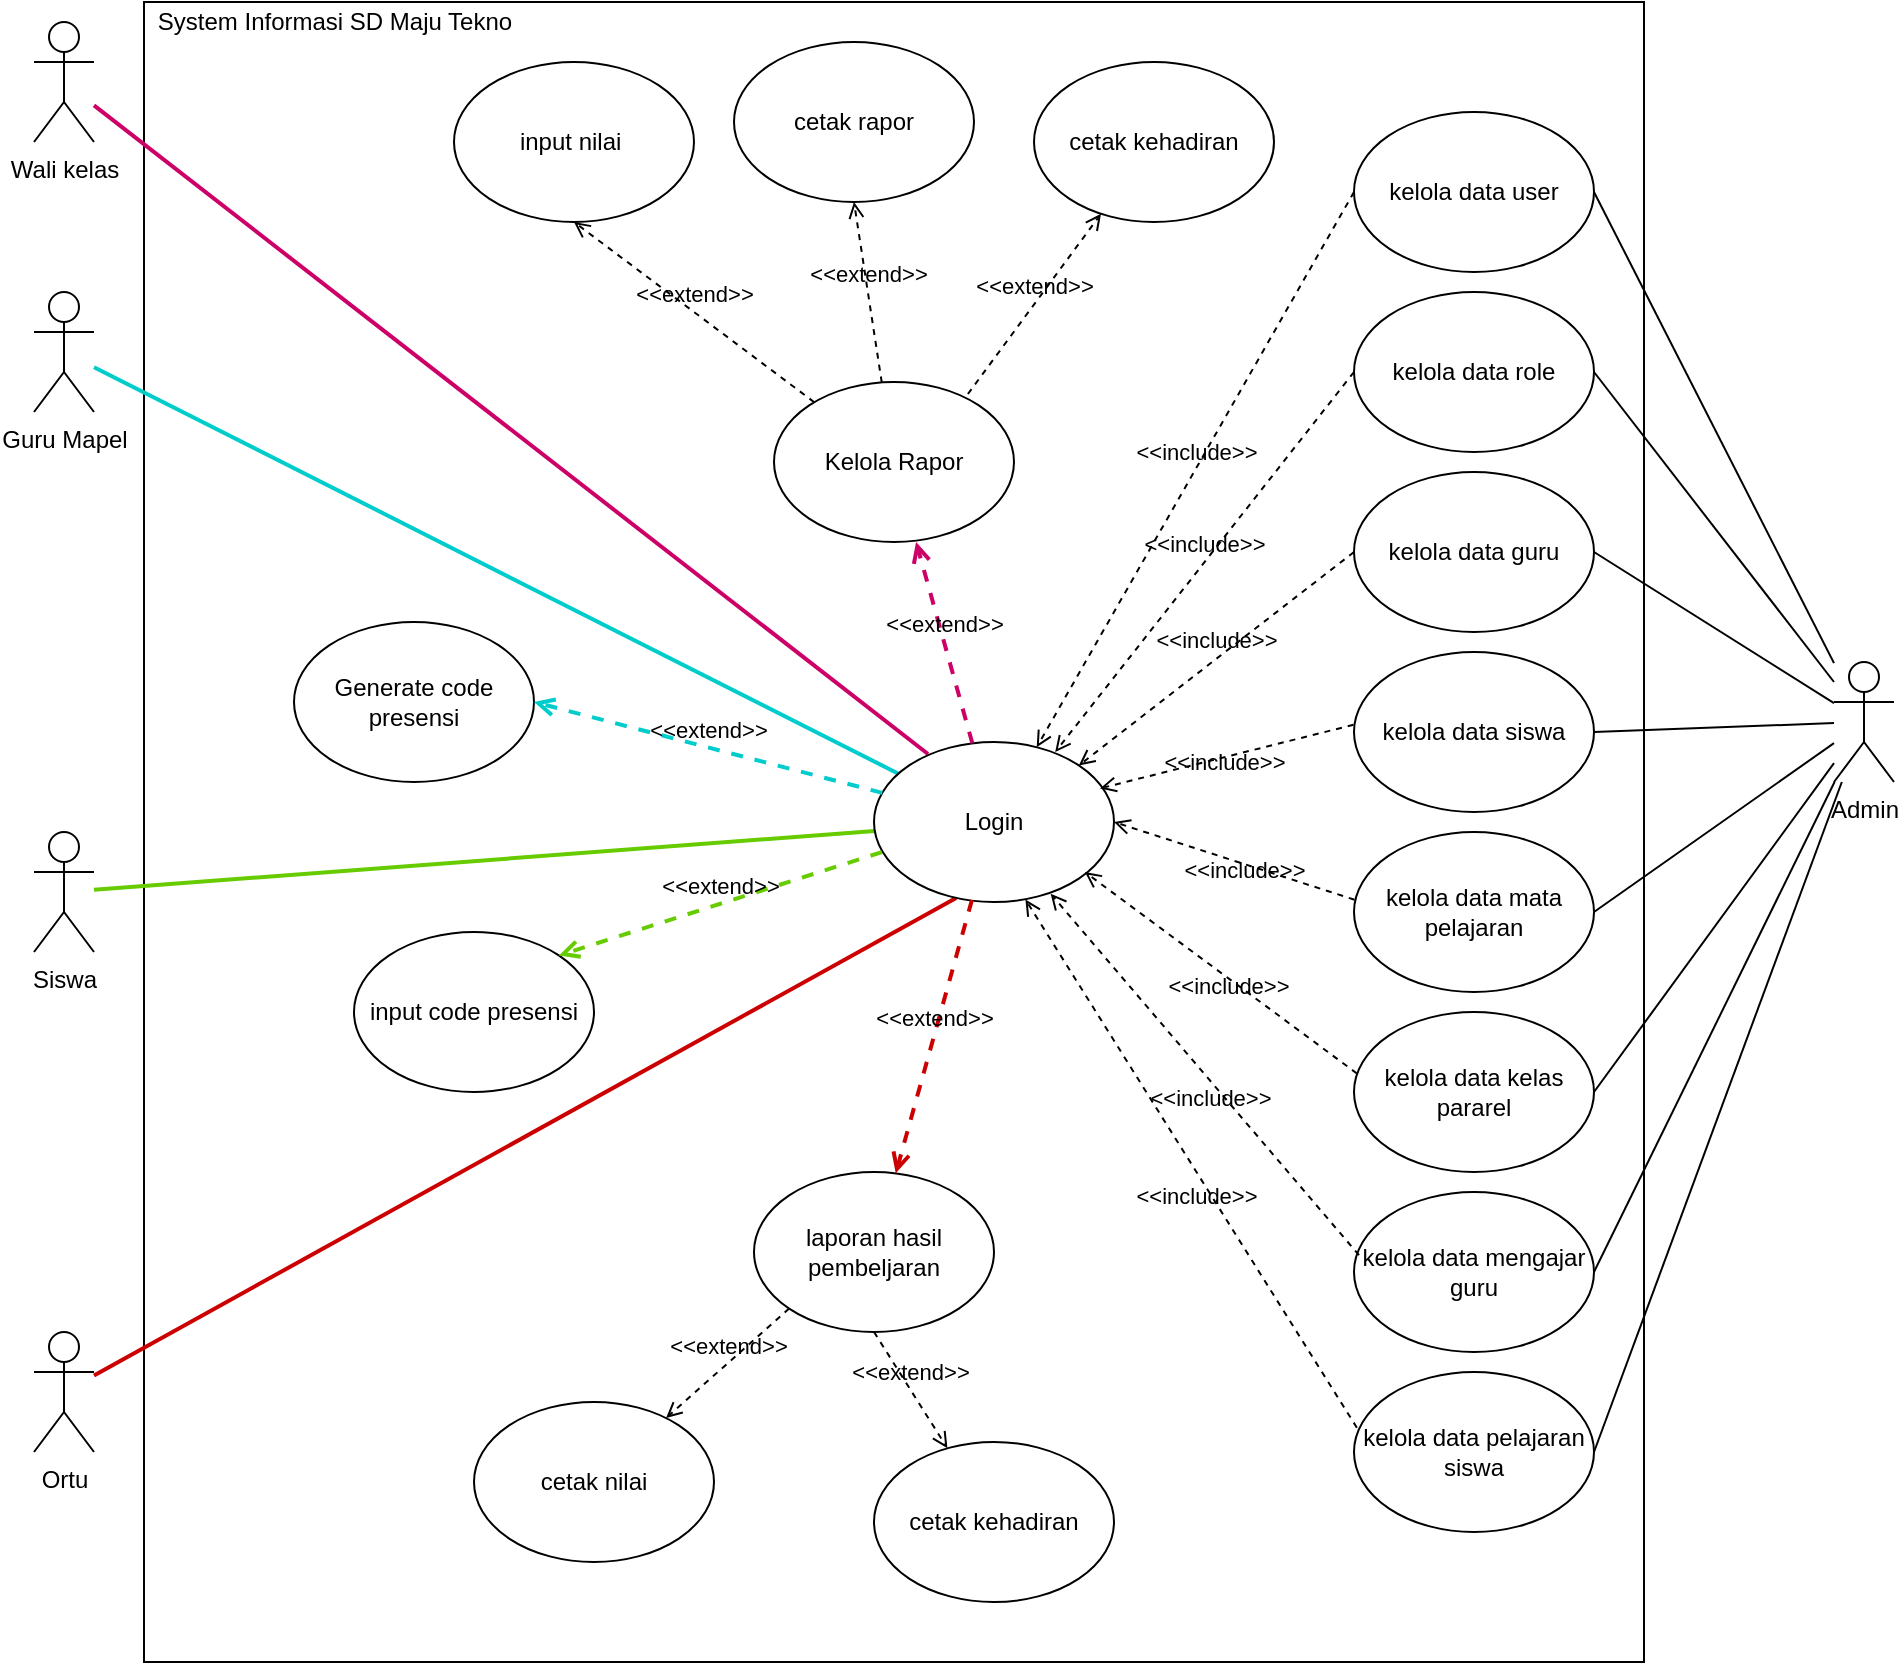 <mxfile version="17.4.2" type="device"><diagram id="woH3wH18WoTnTKkoPZty" name="Page-1"><mxGraphModel dx="1736" dy="1182" grid="1" gridSize="10" guides="1" tooltips="1" connect="1" arrows="1" fold="1" page="1" pageScale="1" pageWidth="827" pageHeight="1169" math="0" shadow="0"><root><mxCell id="0"/><mxCell id="1" parent="0"/><mxCell id="XqbESRyOLDh8-EFBSCtG-9" value="" style="rounded=0;whiteSpace=wrap;html=1;" parent="1" vertex="1"><mxGeometry x="145" y="80" width="750" height="830" as="geometry"/></mxCell><mxCell id="XqbESRyOLDh8-EFBSCtG-11" style="rounded=0;orthogonalLoop=1;jettySize=auto;html=1;endArrow=none;endFill=0;entryX=1;entryY=0.5;entryDx=0;entryDy=0;" parent="1" source="XqbESRyOLDh8-EFBSCtG-1" target="XqbESRyOLDh8-EFBSCtG-10" edge="1"><mxGeometry relative="1" as="geometry"/></mxCell><mxCell id="XqbESRyOLDh8-EFBSCtG-20" style="edgeStyle=none;rounded=0;orthogonalLoop=1;jettySize=auto;html=1;entryX=1;entryY=0.5;entryDx=0;entryDy=0;endArrow=none;endFill=0;" parent="1" target="XqbESRyOLDh8-EFBSCtG-13" edge="1"><mxGeometry relative="1" as="geometry"><mxPoint x="990" y="420" as="sourcePoint"/></mxGeometry></mxCell><mxCell id="XqbESRyOLDh8-EFBSCtG-21" style="edgeStyle=none;rounded=0;orthogonalLoop=1;jettySize=auto;html=1;entryX=1;entryY=0.5;entryDx=0;entryDy=0;endArrow=none;endFill=0;" parent="1" source="XqbESRyOLDh8-EFBSCtG-1" target="XqbESRyOLDh8-EFBSCtG-14" edge="1"><mxGeometry relative="1" as="geometry"/></mxCell><mxCell id="XqbESRyOLDh8-EFBSCtG-22" style="edgeStyle=none;rounded=0;orthogonalLoop=1;jettySize=auto;html=1;entryX=1;entryY=0.5;entryDx=0;entryDy=0;endArrow=none;endFill=0;" parent="1" source="XqbESRyOLDh8-EFBSCtG-1" target="XqbESRyOLDh8-EFBSCtG-15" edge="1"><mxGeometry relative="1" as="geometry"/></mxCell><mxCell id="XqbESRyOLDh8-EFBSCtG-23" style="edgeStyle=none;rounded=0;orthogonalLoop=1;jettySize=auto;html=1;entryX=1;entryY=0.5;entryDx=0;entryDy=0;endArrow=none;endFill=0;" parent="1" source="XqbESRyOLDh8-EFBSCtG-1" target="XqbESRyOLDh8-EFBSCtG-16" edge="1"><mxGeometry relative="1" as="geometry"/></mxCell><mxCell id="XqbESRyOLDh8-EFBSCtG-24" style="edgeStyle=none;rounded=0;orthogonalLoop=1;jettySize=auto;html=1;entryX=1;entryY=0.5;entryDx=0;entryDy=0;endArrow=none;endFill=0;" parent="1" source="XqbESRyOLDh8-EFBSCtG-1" target="XqbESRyOLDh8-EFBSCtG-18" edge="1"><mxGeometry relative="1" as="geometry"/></mxCell><mxCell id="XqbESRyOLDh8-EFBSCtG-25" style="edgeStyle=none;rounded=0;orthogonalLoop=1;jettySize=auto;html=1;entryX=1;entryY=0.5;entryDx=0;entryDy=0;endArrow=none;endFill=0;" parent="1" source="XqbESRyOLDh8-EFBSCtG-1" target="XqbESRyOLDh8-EFBSCtG-17" edge="1"><mxGeometry relative="1" as="geometry"/></mxCell><mxCell id="XqbESRyOLDh8-EFBSCtG-27" style="edgeStyle=none;rounded=0;orthogonalLoop=1;jettySize=auto;html=1;entryX=1;entryY=0.5;entryDx=0;entryDy=0;endArrow=none;endFill=0;" parent="1" source="XqbESRyOLDh8-EFBSCtG-1" target="XqbESRyOLDh8-EFBSCtG-19" edge="1"><mxGeometry relative="1" as="geometry"/></mxCell><mxCell id="XqbESRyOLDh8-EFBSCtG-1" value="Admin" style="shape=umlActor;verticalLabelPosition=bottom;verticalAlign=top;html=1;outlineConnect=0;" parent="1" vertex="1"><mxGeometry x="990" y="410" width="30" height="60" as="geometry"/></mxCell><mxCell id="oXKcjlspWWDet1itsPVO-31" style="edgeStyle=none;rounded=0;orthogonalLoop=1;jettySize=auto;html=1;endArrow=none;endFill=0;strokeColor=#00CCCC;strokeWidth=2;" edge="1" parent="1" source="XqbESRyOLDh8-EFBSCtG-2" target="XqbESRyOLDh8-EFBSCtG-12"><mxGeometry relative="1" as="geometry"/></mxCell><mxCell id="XqbESRyOLDh8-EFBSCtG-2" value="Guru Mapel" style="shape=umlActor;verticalLabelPosition=bottom;verticalAlign=top;html=1;outlineConnect=0;" parent="1" vertex="1"><mxGeometry x="90" y="225" width="30" height="60" as="geometry"/></mxCell><mxCell id="oXKcjlspWWDet1itsPVO-21" style="rounded=0;orthogonalLoop=1;jettySize=auto;html=1;entryX=0.225;entryY=0.075;entryDx=0;entryDy=0;endArrow=none;endFill=0;entryPerimeter=0;strokeColor=#CC0066;strokeWidth=2;" edge="1" parent="1" source="XqbESRyOLDh8-EFBSCtG-3" target="XqbESRyOLDh8-EFBSCtG-12"><mxGeometry relative="1" as="geometry"/></mxCell><mxCell id="XqbESRyOLDh8-EFBSCtG-3" value="Wali kelas" style="shape=umlActor;verticalLabelPosition=bottom;verticalAlign=top;html=1;outlineConnect=0;" parent="1" vertex="1"><mxGeometry x="90" y="90" width="30" height="60" as="geometry"/></mxCell><mxCell id="oXKcjlspWWDet1itsPVO-34" style="edgeStyle=none;rounded=0;orthogonalLoop=1;jettySize=auto;html=1;endArrow=none;endFill=0;strokeWidth=2;strokeColor=#66CC00;" edge="1" parent="1" source="XqbESRyOLDh8-EFBSCtG-4" target="XqbESRyOLDh8-EFBSCtG-12"><mxGeometry relative="1" as="geometry"/></mxCell><mxCell id="XqbESRyOLDh8-EFBSCtG-4" value="Siswa" style="shape=umlActor;verticalLabelPosition=bottom;verticalAlign=top;html=1;outlineConnect=0;" parent="1" vertex="1"><mxGeometry x="90" y="495" width="30" height="60" as="geometry"/></mxCell><mxCell id="oXKcjlspWWDet1itsPVO-40" style="edgeStyle=none;rounded=0;orthogonalLoop=1;jettySize=auto;html=1;entryX=0.342;entryY=0.975;entryDx=0;entryDy=0;entryPerimeter=0;endArrow=none;endFill=0;strokeColor=#CC0000;strokeWidth=2;" edge="1" parent="1" source="XqbESRyOLDh8-EFBSCtG-8" target="XqbESRyOLDh8-EFBSCtG-12"><mxGeometry relative="1" as="geometry"><mxPoint x="120" y="750" as="sourcePoint"/></mxGeometry></mxCell><mxCell id="XqbESRyOLDh8-EFBSCtG-8" value="Ortu" style="shape=umlActor;verticalLabelPosition=bottom;verticalAlign=top;html=1;outlineConnect=0;" parent="1" vertex="1"><mxGeometry x="90" y="745" width="30" height="60" as="geometry"/></mxCell><mxCell id="XqbESRyOLDh8-EFBSCtG-10" value="kelola data user" style="ellipse;whiteSpace=wrap;html=1;" parent="1" vertex="1"><mxGeometry x="750" y="135" width="120" height="80" as="geometry"/></mxCell><mxCell id="XqbESRyOLDh8-EFBSCtG-12" value="Login" style="ellipse;whiteSpace=wrap;html=1;" parent="1" vertex="1"><mxGeometry x="510" y="450" width="120" height="80" as="geometry"/></mxCell><mxCell id="XqbESRyOLDh8-EFBSCtG-13" value="kelola data role" style="ellipse;whiteSpace=wrap;html=1;" parent="1" vertex="1"><mxGeometry x="750" y="225" width="120" height="80" as="geometry"/></mxCell><mxCell id="XqbESRyOLDh8-EFBSCtG-14" value="kelola data guru" style="ellipse;whiteSpace=wrap;html=1;" parent="1" vertex="1"><mxGeometry x="750" y="315" width="120" height="80" as="geometry"/></mxCell><mxCell id="XqbESRyOLDh8-EFBSCtG-15" value="kelola data siswa" style="ellipse;whiteSpace=wrap;html=1;" parent="1" vertex="1"><mxGeometry x="750" y="405" width="120" height="80" as="geometry"/></mxCell><mxCell id="XqbESRyOLDh8-EFBSCtG-16" value="kelola data mata pelajaran" style="ellipse;whiteSpace=wrap;html=1;" parent="1" vertex="1"><mxGeometry x="750" y="495" width="120" height="80" as="geometry"/></mxCell><mxCell id="XqbESRyOLDh8-EFBSCtG-17" value="kelola data mengajar guru" style="ellipse;whiteSpace=wrap;html=1;" parent="1" vertex="1"><mxGeometry x="750" y="675" width="120" height="80" as="geometry"/></mxCell><mxCell id="XqbESRyOLDh8-EFBSCtG-18" value="kelola data kelas pararel" style="ellipse;whiteSpace=wrap;html=1;" parent="1" vertex="1"><mxGeometry x="750" y="585" width="120" height="80" as="geometry"/></mxCell><mxCell id="XqbESRyOLDh8-EFBSCtG-19" value="kelola data pelajaran siswa" style="ellipse;whiteSpace=wrap;html=1;" parent="1" vertex="1"><mxGeometry x="750" y="765" width="120" height="80" as="geometry"/></mxCell><mxCell id="oXKcjlspWWDet1itsPVO-1" value="&amp;lt;&amp;lt;include&amp;gt;&amp;gt;" style="html=1;verticalAlign=bottom;labelBackgroundColor=none;endArrow=open;endFill=0;dashed=1;rounded=0;exitX=0;exitY=0.5;exitDx=0;exitDy=0;" edge="1" parent="1" source="XqbESRyOLDh8-EFBSCtG-10" target="XqbESRyOLDh8-EFBSCtG-12"><mxGeometry width="160" relative="1" as="geometry"><mxPoint x="460" y="450" as="sourcePoint"/><mxPoint x="620" y="450" as="targetPoint"/></mxGeometry></mxCell><mxCell id="oXKcjlspWWDet1itsPVO-3" value="&amp;lt;&amp;lt;include&amp;gt;&amp;gt;" style="html=1;verticalAlign=bottom;labelBackgroundColor=none;endArrow=open;endFill=0;dashed=1;rounded=0;exitX=0;exitY=0.5;exitDx=0;exitDy=0;entryX=0.755;entryY=0.063;entryDx=0;entryDy=0;entryPerimeter=0;" edge="1" parent="1" source="XqbESRyOLDh8-EFBSCtG-13" target="XqbESRyOLDh8-EFBSCtG-12"><mxGeometry width="160" relative="1" as="geometry"><mxPoint x="700" y="160" as="sourcePoint"/><mxPoint x="594.136" y="451.126" as="targetPoint"/></mxGeometry></mxCell><mxCell id="oXKcjlspWWDet1itsPVO-4" value="&amp;lt;&amp;lt;include&amp;gt;&amp;gt;" style="html=1;verticalAlign=bottom;labelBackgroundColor=none;endArrow=open;endFill=0;dashed=1;rounded=0;exitX=0;exitY=0.5;exitDx=0;exitDy=0;entryX=1;entryY=0;entryDx=0;entryDy=0;" edge="1" parent="1" source="XqbESRyOLDh8-EFBSCtG-14" target="XqbESRyOLDh8-EFBSCtG-12"><mxGeometry width="160" relative="1" as="geometry"><mxPoint x="700" y="250" as="sourcePoint"/><mxPoint x="620" y="450" as="targetPoint"/></mxGeometry></mxCell><mxCell id="oXKcjlspWWDet1itsPVO-5" value="&amp;lt;&amp;lt;include&amp;gt;&amp;gt;" style="html=1;verticalAlign=bottom;labelBackgroundColor=none;endArrow=open;endFill=0;dashed=1;rounded=0;exitX=-0.002;exitY=0.455;exitDx=0;exitDy=0;entryX=0.942;entryY=0.29;entryDx=0;entryDy=0;exitPerimeter=0;entryPerimeter=0;" edge="1" parent="1" source="XqbESRyOLDh8-EFBSCtG-15" target="XqbESRyOLDh8-EFBSCtG-12"><mxGeometry x="0.071" y="11" width="160" relative="1" as="geometry"><mxPoint x="700" y="340" as="sourcePoint"/><mxPoint x="622.426" y="461.716" as="targetPoint"/><mxPoint as="offset"/></mxGeometry></mxCell><mxCell id="oXKcjlspWWDet1itsPVO-6" value="&amp;lt;&amp;lt;include&amp;gt;&amp;gt;" style="html=1;verticalAlign=bottom;labelBackgroundColor=none;endArrow=open;endFill=0;dashed=1;rounded=0;exitX=0.002;exitY=0.423;exitDx=0;exitDy=0;entryX=1;entryY=0.5;entryDx=0;entryDy=0;exitPerimeter=0;" edge="1" parent="1" source="XqbESRyOLDh8-EFBSCtG-16" target="XqbESRyOLDh8-EFBSCtG-12"><mxGeometry x="-0.144" y="11" width="160" relative="1" as="geometry"><mxPoint x="699.76" y="426.4" as="sourcePoint"/><mxPoint x="632.426" y="471.716" as="targetPoint"/><mxPoint as="offset"/></mxGeometry></mxCell><mxCell id="oXKcjlspWWDet1itsPVO-7" value="&amp;lt;&amp;lt;include&amp;gt;&amp;gt;" style="html=1;verticalAlign=bottom;labelBackgroundColor=none;endArrow=open;endFill=0;dashed=1;rounded=0;exitX=0.012;exitY=0.384;exitDx=0;exitDy=0;entryX=0.879;entryY=0.813;entryDx=0;entryDy=0;exitPerimeter=0;entryPerimeter=0;" edge="1" parent="1" source="XqbESRyOLDh8-EFBSCtG-18" target="XqbESRyOLDh8-EFBSCtG-12"><mxGeometry x="-0.144" y="11" width="160" relative="1" as="geometry"><mxPoint x="700.24" y="513.84" as="sourcePoint"/><mxPoint x="640" y="490" as="targetPoint"/><mxPoint as="offset"/></mxGeometry></mxCell><mxCell id="oXKcjlspWWDet1itsPVO-8" value="&amp;lt;&amp;lt;include&amp;gt;&amp;gt;" style="html=1;verticalAlign=bottom;labelBackgroundColor=none;endArrow=open;endFill=0;dashed=1;rounded=0;exitX=0.021;exitY=0.395;exitDx=0;exitDy=0;entryX=0.736;entryY=0.948;entryDx=0;entryDy=0;exitPerimeter=0;entryPerimeter=0;" edge="1" parent="1" source="XqbESRyOLDh8-EFBSCtG-17" target="XqbESRyOLDh8-EFBSCtG-12"><mxGeometry x="-0.144" y="11" width="160" relative="1" as="geometry"><mxPoint x="701.44" y="600.72" as="sourcePoint"/><mxPoint x="625.48" y="515.04" as="targetPoint"/><mxPoint as="offset"/></mxGeometry></mxCell><mxCell id="oXKcjlspWWDet1itsPVO-9" value="&amp;lt;&amp;lt;include&amp;gt;&amp;gt;" style="html=1;verticalAlign=bottom;labelBackgroundColor=none;endArrow=open;endFill=0;dashed=1;rounded=0;exitX=0.012;exitY=0.348;exitDx=0;exitDy=0;entryX=0.631;entryY=0.984;entryDx=0;entryDy=0;exitPerimeter=0;entryPerimeter=0;" edge="1" parent="1" source="XqbESRyOLDh8-EFBSCtG-19" target="XqbESRyOLDh8-EFBSCtG-12"><mxGeometry x="-0.144" y="11" width="160" relative="1" as="geometry"><mxPoint x="702.52" y="691.6" as="sourcePoint"/><mxPoint x="608.32" y="525.84" as="targetPoint"/><mxPoint as="offset"/></mxGeometry></mxCell><mxCell id="oXKcjlspWWDet1itsPVO-18" value="Kelola Rapor" style="ellipse;whiteSpace=wrap;html=1;" vertex="1" parent="1"><mxGeometry x="460" y="270" width="120" height="80" as="geometry"/></mxCell><mxCell id="oXKcjlspWWDet1itsPVO-22" value="input nilai&amp;nbsp;" style="ellipse;whiteSpace=wrap;html=1;" vertex="1" parent="1"><mxGeometry x="300" y="110" width="120" height="80" as="geometry"/></mxCell><mxCell id="oXKcjlspWWDet1itsPVO-23" value="cetak rapor" style="ellipse;whiteSpace=wrap;html=1;" vertex="1" parent="1"><mxGeometry x="440" y="100" width="120" height="80" as="geometry"/></mxCell><mxCell id="oXKcjlspWWDet1itsPVO-25" value="&amp;lt;&amp;lt;extend&amp;gt;&amp;gt;" style="html=1;verticalAlign=bottom;labelBackgroundColor=none;endArrow=open;endFill=0;dashed=1;rounded=0;entryX=0.5;entryY=1;entryDx=0;entryDy=0;" edge="1" parent="1" source="oXKcjlspWWDet1itsPVO-18" target="oXKcjlspWWDet1itsPVO-22"><mxGeometry width="160" relative="1" as="geometry"><mxPoint x="280" y="440" as="sourcePoint"/><mxPoint x="440" y="440" as="targetPoint"/></mxGeometry></mxCell><mxCell id="oXKcjlspWWDet1itsPVO-26" value="&amp;lt;&amp;lt;extend&amp;gt;&amp;gt;" style="html=1;verticalAlign=bottom;labelBackgroundColor=none;endArrow=open;endFill=0;dashed=1;rounded=0;entryX=0.5;entryY=1;entryDx=0;entryDy=0;" edge="1" parent="1" source="oXKcjlspWWDet1itsPVO-18" target="oXKcjlspWWDet1itsPVO-23"><mxGeometry width="160" relative="1" as="geometry"><mxPoint x="342.426" y="221.716" as="sourcePoint"/><mxPoint x="430" y="150" as="targetPoint"/></mxGeometry></mxCell><mxCell id="oXKcjlspWWDet1itsPVO-29" value="&amp;lt;&amp;lt;extend&amp;gt;&amp;gt;" style="html=1;verticalAlign=bottom;labelBackgroundColor=none;endArrow=open;endFill=0;dashed=1;rounded=0;entryX=0.592;entryY=1;entryDx=0;entryDy=0;entryPerimeter=0;strokeColor=#CC0066;strokeWidth=2;" edge="1" parent="1" source="XqbESRyOLDh8-EFBSCtG-12" target="oXKcjlspWWDet1itsPVO-18"><mxGeometry width="160" relative="1" as="geometry"><mxPoint x="360" y="250" as="sourcePoint"/><mxPoint x="457.574" y="221.716" as="targetPoint"/></mxGeometry></mxCell><mxCell id="oXKcjlspWWDet1itsPVO-30" value="Generate code presensi" style="ellipse;whiteSpace=wrap;html=1;" vertex="1" parent="1"><mxGeometry x="220" y="390" width="120" height="80" as="geometry"/></mxCell><mxCell id="oXKcjlspWWDet1itsPVO-32" value="&amp;lt;&amp;lt;extend&amp;gt;&amp;gt;" style="html=1;verticalAlign=bottom;labelBackgroundColor=none;endArrow=open;endFill=0;dashed=1;rounded=0;entryX=1;entryY=0.5;entryDx=0;entryDy=0;strokeColor=#00CCCC;strokeWidth=2;" edge="1" parent="1" source="XqbESRyOLDh8-EFBSCtG-12" target="oXKcjlspWWDet1itsPVO-30"><mxGeometry width="160" relative="1" as="geometry"><mxPoint x="569.316" y="460.639" as="sourcePoint"/><mxPoint x="541.04" y="360" as="targetPoint"/></mxGeometry></mxCell><mxCell id="oXKcjlspWWDet1itsPVO-33" value="input code presensi" style="ellipse;whiteSpace=wrap;html=1;" vertex="1" parent="1"><mxGeometry x="250" y="545" width="120" height="80" as="geometry"/></mxCell><mxCell id="oXKcjlspWWDet1itsPVO-35" value="&amp;lt;&amp;lt;extend&amp;gt;&amp;gt;" style="html=1;verticalAlign=bottom;labelBackgroundColor=none;endArrow=open;endFill=0;dashed=1;rounded=0;entryX=1;entryY=0;entryDx=0;entryDy=0;exitX=0.033;exitY=0.688;exitDx=0;exitDy=0;exitPerimeter=0;strokeColor=#66CC00;strokeWidth=2;" edge="1" parent="1" source="XqbESRyOLDh8-EFBSCtG-12" target="oXKcjlspWWDet1itsPVO-33"><mxGeometry width="160" relative="1" as="geometry"><mxPoint x="524.125" y="485.424" as="sourcePoint"/><mxPoint x="350" y="440" as="targetPoint"/></mxGeometry></mxCell><mxCell id="oXKcjlspWWDet1itsPVO-37" value="cetak kehadiran" style="ellipse;whiteSpace=wrap;html=1;" vertex="1" parent="1"><mxGeometry x="590" y="110" width="120" height="80" as="geometry"/></mxCell><mxCell id="oXKcjlspWWDet1itsPVO-38" value="&amp;lt;&amp;lt;extend&amp;gt;&amp;gt;" style="html=1;verticalAlign=bottom;labelBackgroundColor=none;endArrow=open;endFill=0;dashed=1;rounded=0;exitX=0.808;exitY=0.075;exitDx=0;exitDy=0;exitPerimeter=0;" edge="1" parent="1" source="oXKcjlspWWDet1itsPVO-18" target="oXKcjlspWWDet1itsPVO-37"><mxGeometry width="160" relative="1" as="geometry"><mxPoint x="523.878" y="280.209" as="sourcePoint"/><mxPoint x="510" y="190" as="targetPoint"/></mxGeometry></mxCell><mxCell id="oXKcjlspWWDet1itsPVO-39" value="laporan hasil pembeljaran" style="ellipse;whiteSpace=wrap;html=1;" vertex="1" parent="1"><mxGeometry x="450" y="665" width="120" height="80" as="geometry"/></mxCell><mxCell id="oXKcjlspWWDet1itsPVO-41" value="&amp;lt;&amp;lt;extend&amp;gt;&amp;gt;" style="html=1;verticalAlign=bottom;labelBackgroundColor=none;endArrow=open;endFill=0;dashed=1;rounded=0;exitX=0.408;exitY=0.988;exitDx=0;exitDy=0;exitPerimeter=0;strokeColor=#CC0000;strokeWidth=2;" edge="1" parent="1" source="XqbESRyOLDh8-EFBSCtG-12" target="oXKcjlspWWDet1itsPVO-39"><mxGeometry width="160" relative="1" as="geometry"><mxPoint x="523.96" y="515.04" as="sourcePoint"/><mxPoint x="362.426" y="566.716" as="targetPoint"/></mxGeometry></mxCell><mxCell id="oXKcjlspWWDet1itsPVO-42" value="cetak nilai" style="ellipse;whiteSpace=wrap;html=1;" vertex="1" parent="1"><mxGeometry x="310" y="780" width="120" height="80" as="geometry"/></mxCell><mxCell id="oXKcjlspWWDet1itsPVO-43" value="cetak kehadiran" style="ellipse;whiteSpace=wrap;html=1;" vertex="1" parent="1"><mxGeometry x="510" y="800" width="120" height="80" as="geometry"/></mxCell><mxCell id="oXKcjlspWWDet1itsPVO-44" value="&amp;lt;&amp;lt;extend&amp;gt;&amp;gt;" style="html=1;verticalAlign=bottom;labelBackgroundColor=none;endArrow=open;endFill=0;dashed=1;rounded=0;exitX=0;exitY=1;exitDx=0;exitDy=0;" edge="1" parent="1" source="oXKcjlspWWDet1itsPVO-39" target="oXKcjlspWWDet1itsPVO-42"><mxGeometry width="160" relative="1" as="geometry"><mxPoint x="568.96" y="539.04" as="sourcePoint"/><mxPoint x="530.792" y="675.652" as="targetPoint"/></mxGeometry></mxCell><mxCell id="oXKcjlspWWDet1itsPVO-45" value="&amp;lt;&amp;lt;extend&amp;gt;&amp;gt;" style="html=1;verticalAlign=bottom;labelBackgroundColor=none;endArrow=open;endFill=0;dashed=1;rounded=0;exitX=0.5;exitY=1;exitDx=0;exitDy=0;" edge="1" parent="1" source="oXKcjlspWWDet1itsPVO-39" target="oXKcjlspWWDet1itsPVO-43"><mxGeometry width="160" relative="1" as="geometry"><mxPoint x="477.574" y="743.284" as="sourcePoint"/><mxPoint x="416.059" y="798.03" as="targetPoint"/></mxGeometry></mxCell><mxCell id="oXKcjlspWWDet1itsPVO-46" value="System Informasi SD Maju Tekno" style="text;html=1;align=center;verticalAlign=middle;resizable=0;points=[];autosize=1;strokeColor=none;fillColor=none;" vertex="1" parent="1"><mxGeometry x="145" y="80" width="190" height="20" as="geometry"/></mxCell></root></mxGraphModel></diagram></mxfile>